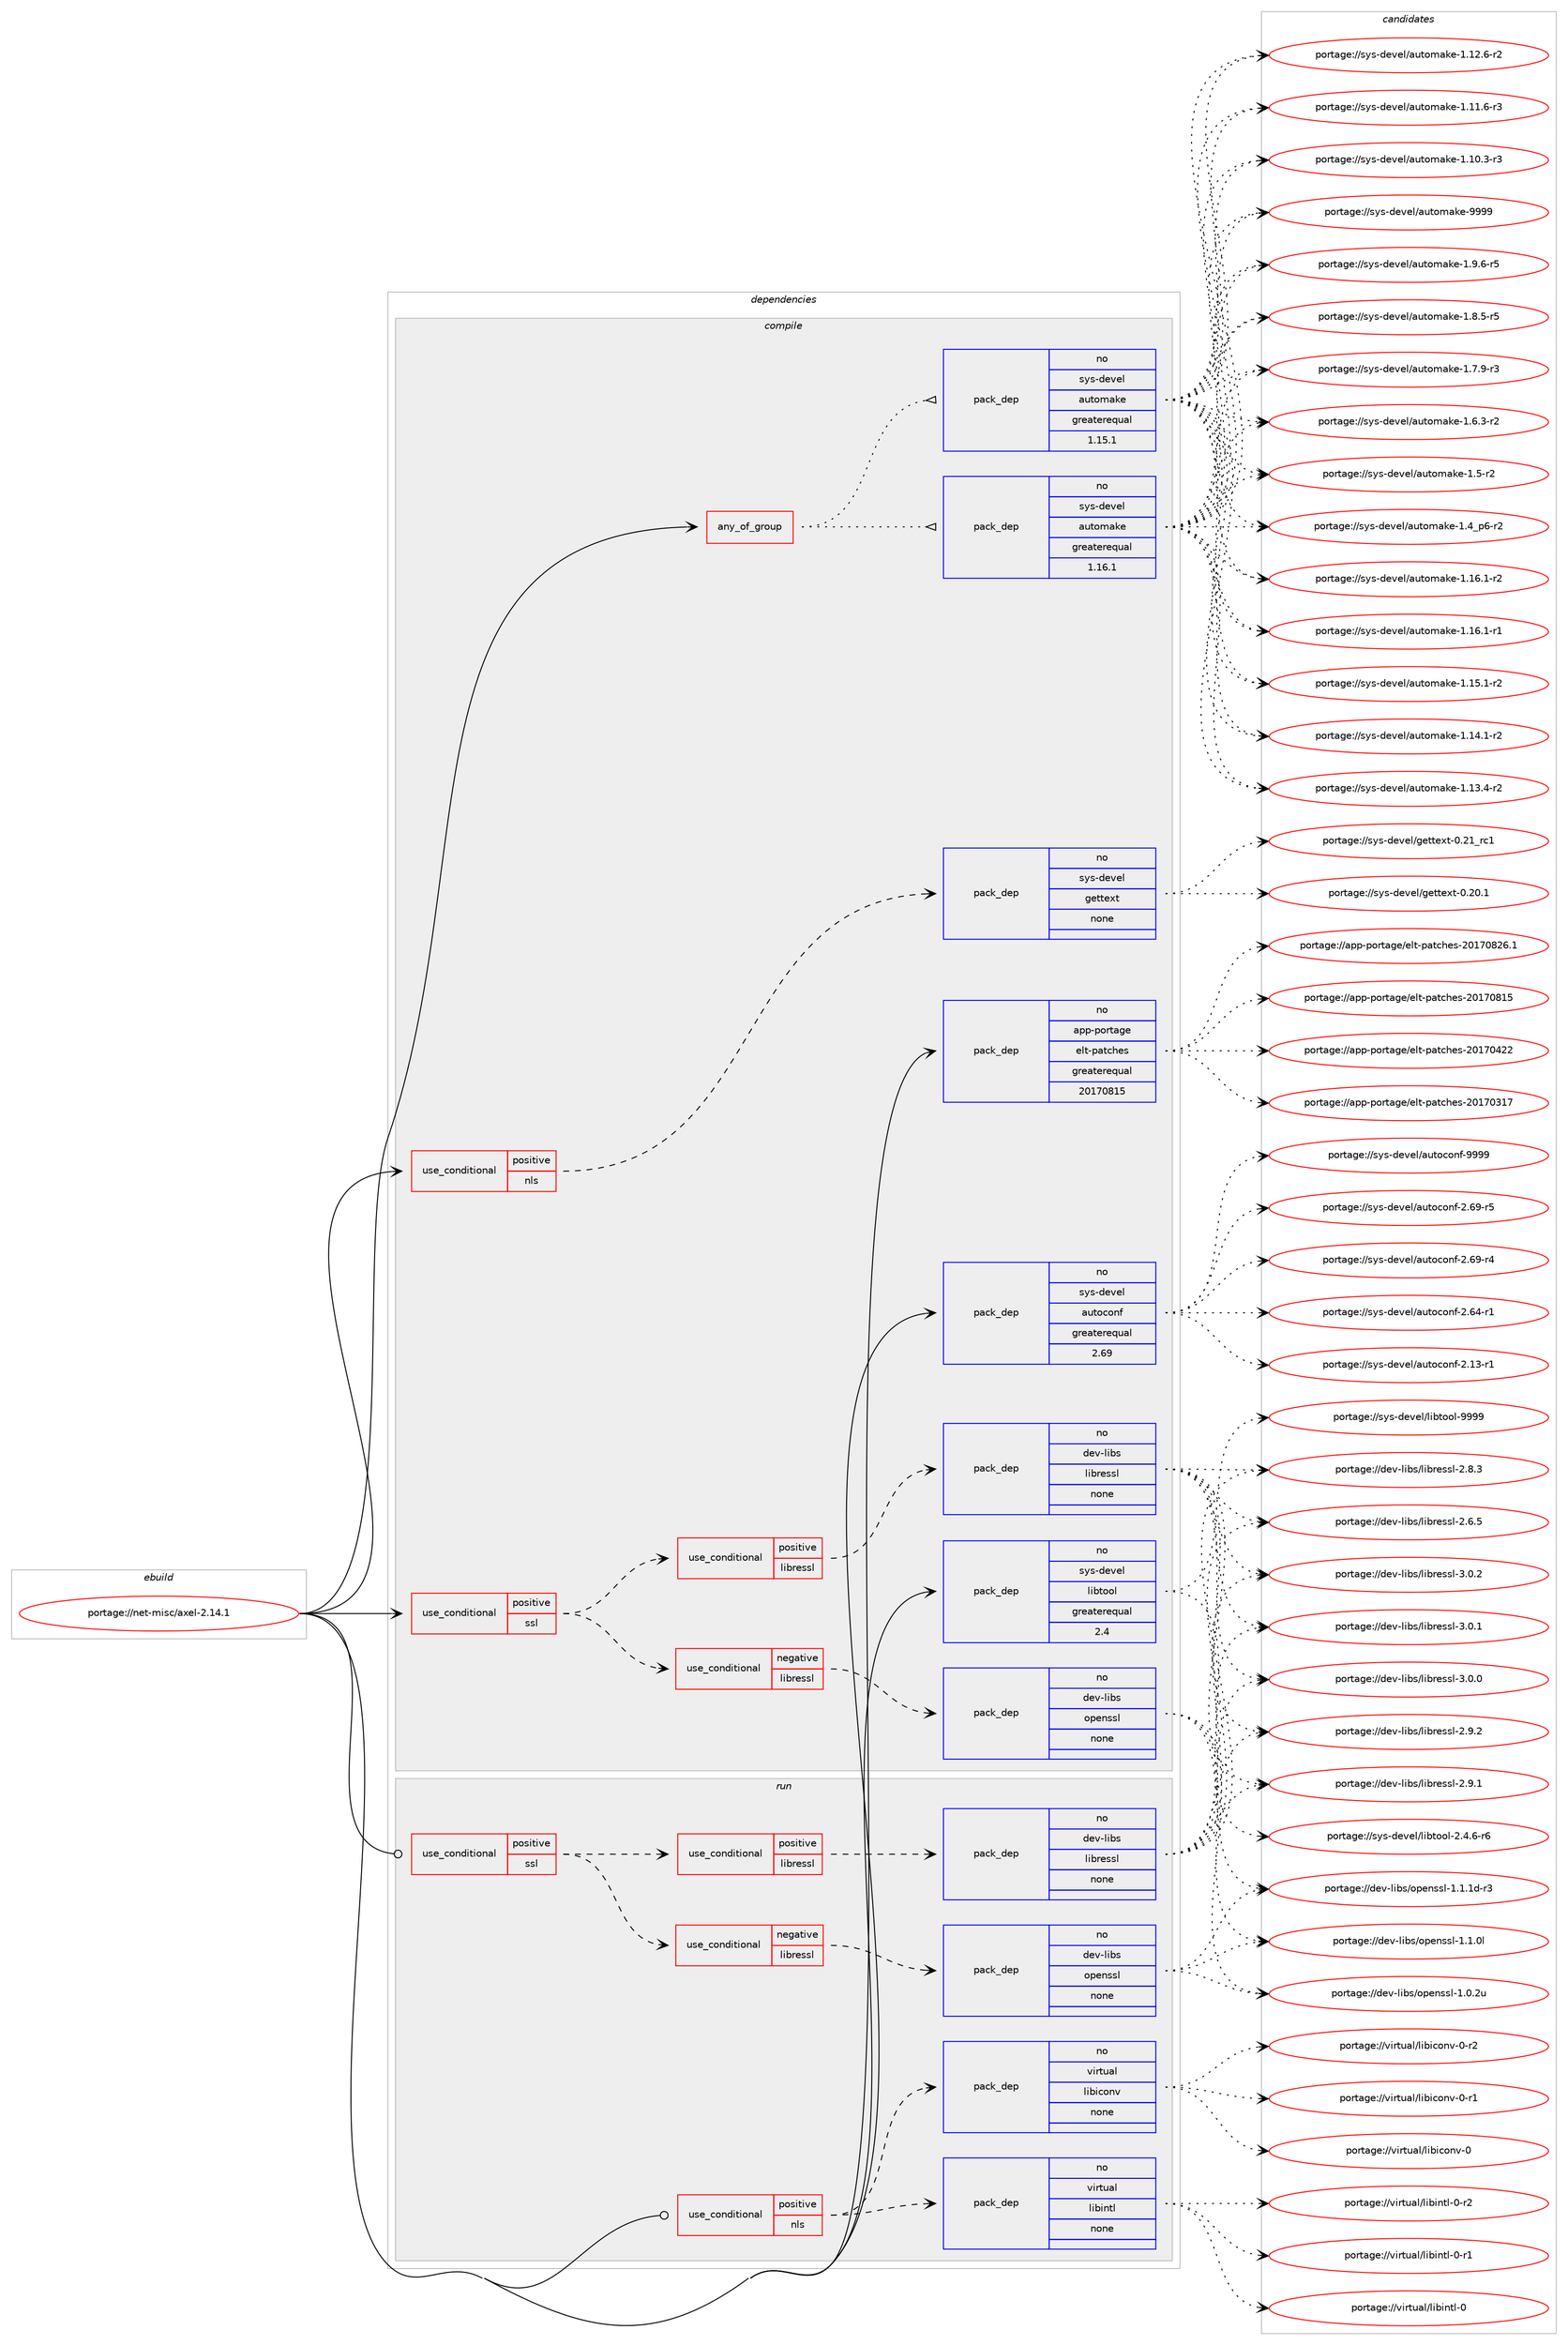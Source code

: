 digraph prolog {

# *************
# Graph options
# *************

newrank=true;
concentrate=true;
compound=true;
graph [rankdir=LR,fontname=Helvetica,fontsize=10,ranksep=1.5];#, ranksep=2.5, nodesep=0.2];
edge  [arrowhead=vee];
node  [fontname=Helvetica,fontsize=10];

# **********
# The ebuild
# **********

subgraph cluster_leftcol {
color=gray;
rank=same;
label=<<i>ebuild</i>>;
id [label="portage://net-misc/axel-2.14.1", color=red, width=4, href="../net-misc/axel-2.14.1.svg"];
}

# ****************
# The dependencies
# ****************

subgraph cluster_midcol {
color=gray;
label=<<i>dependencies</i>>;
subgraph cluster_compile {
fillcolor="#eeeeee";
style=filled;
label=<<i>compile</i>>;
subgraph any1113 {
dependency55656 [label=<<TABLE BORDER="0" CELLBORDER="1" CELLSPACING="0" CELLPADDING="4"><TR><TD CELLPADDING="10">any_of_group</TD></TR></TABLE>>, shape=none, color=red];subgraph pack43799 {
dependency55657 [label=<<TABLE BORDER="0" CELLBORDER="1" CELLSPACING="0" CELLPADDING="4" WIDTH="220"><TR><TD ROWSPAN="6" CELLPADDING="30">pack_dep</TD></TR><TR><TD WIDTH="110">no</TD></TR><TR><TD>sys-devel</TD></TR><TR><TD>automake</TD></TR><TR><TD>greaterequal</TD></TR><TR><TD>1.16.1</TD></TR></TABLE>>, shape=none, color=blue];
}
dependency55656:e -> dependency55657:w [weight=20,style="dotted",arrowhead="oinv"];
subgraph pack43800 {
dependency55658 [label=<<TABLE BORDER="0" CELLBORDER="1" CELLSPACING="0" CELLPADDING="4" WIDTH="220"><TR><TD ROWSPAN="6" CELLPADDING="30">pack_dep</TD></TR><TR><TD WIDTH="110">no</TD></TR><TR><TD>sys-devel</TD></TR><TR><TD>automake</TD></TR><TR><TD>greaterequal</TD></TR><TR><TD>1.15.1</TD></TR></TABLE>>, shape=none, color=blue];
}
dependency55656:e -> dependency55658:w [weight=20,style="dotted",arrowhead="oinv"];
}
id:e -> dependency55656:w [weight=20,style="solid",arrowhead="vee"];
subgraph cond10725 {
dependency55659 [label=<<TABLE BORDER="0" CELLBORDER="1" CELLSPACING="0" CELLPADDING="4"><TR><TD ROWSPAN="3" CELLPADDING="10">use_conditional</TD></TR><TR><TD>positive</TD></TR><TR><TD>nls</TD></TR></TABLE>>, shape=none, color=red];
subgraph pack43801 {
dependency55660 [label=<<TABLE BORDER="0" CELLBORDER="1" CELLSPACING="0" CELLPADDING="4" WIDTH="220"><TR><TD ROWSPAN="6" CELLPADDING="30">pack_dep</TD></TR><TR><TD WIDTH="110">no</TD></TR><TR><TD>sys-devel</TD></TR><TR><TD>gettext</TD></TR><TR><TD>none</TD></TR><TR><TD></TD></TR></TABLE>>, shape=none, color=blue];
}
dependency55659:e -> dependency55660:w [weight=20,style="dashed",arrowhead="vee"];
}
id:e -> dependency55659:w [weight=20,style="solid",arrowhead="vee"];
subgraph cond10726 {
dependency55661 [label=<<TABLE BORDER="0" CELLBORDER="1" CELLSPACING="0" CELLPADDING="4"><TR><TD ROWSPAN="3" CELLPADDING="10">use_conditional</TD></TR><TR><TD>positive</TD></TR><TR><TD>ssl</TD></TR></TABLE>>, shape=none, color=red];
subgraph cond10727 {
dependency55662 [label=<<TABLE BORDER="0" CELLBORDER="1" CELLSPACING="0" CELLPADDING="4"><TR><TD ROWSPAN="3" CELLPADDING="10">use_conditional</TD></TR><TR><TD>negative</TD></TR><TR><TD>libressl</TD></TR></TABLE>>, shape=none, color=red];
subgraph pack43802 {
dependency55663 [label=<<TABLE BORDER="0" CELLBORDER="1" CELLSPACING="0" CELLPADDING="4" WIDTH="220"><TR><TD ROWSPAN="6" CELLPADDING="30">pack_dep</TD></TR><TR><TD WIDTH="110">no</TD></TR><TR><TD>dev-libs</TD></TR><TR><TD>openssl</TD></TR><TR><TD>none</TD></TR><TR><TD></TD></TR></TABLE>>, shape=none, color=blue];
}
dependency55662:e -> dependency55663:w [weight=20,style="dashed",arrowhead="vee"];
}
dependency55661:e -> dependency55662:w [weight=20,style="dashed",arrowhead="vee"];
subgraph cond10728 {
dependency55664 [label=<<TABLE BORDER="0" CELLBORDER="1" CELLSPACING="0" CELLPADDING="4"><TR><TD ROWSPAN="3" CELLPADDING="10">use_conditional</TD></TR><TR><TD>positive</TD></TR><TR><TD>libressl</TD></TR></TABLE>>, shape=none, color=red];
subgraph pack43803 {
dependency55665 [label=<<TABLE BORDER="0" CELLBORDER="1" CELLSPACING="0" CELLPADDING="4" WIDTH="220"><TR><TD ROWSPAN="6" CELLPADDING="30">pack_dep</TD></TR><TR><TD WIDTH="110">no</TD></TR><TR><TD>dev-libs</TD></TR><TR><TD>libressl</TD></TR><TR><TD>none</TD></TR><TR><TD></TD></TR></TABLE>>, shape=none, color=blue];
}
dependency55664:e -> dependency55665:w [weight=20,style="dashed",arrowhead="vee"];
}
dependency55661:e -> dependency55664:w [weight=20,style="dashed",arrowhead="vee"];
}
id:e -> dependency55661:w [weight=20,style="solid",arrowhead="vee"];
subgraph pack43804 {
dependency55666 [label=<<TABLE BORDER="0" CELLBORDER="1" CELLSPACING="0" CELLPADDING="4" WIDTH="220"><TR><TD ROWSPAN="6" CELLPADDING="30">pack_dep</TD></TR><TR><TD WIDTH="110">no</TD></TR><TR><TD>app-portage</TD></TR><TR><TD>elt-patches</TD></TR><TR><TD>greaterequal</TD></TR><TR><TD>20170815</TD></TR></TABLE>>, shape=none, color=blue];
}
id:e -> dependency55666:w [weight=20,style="solid",arrowhead="vee"];
subgraph pack43805 {
dependency55667 [label=<<TABLE BORDER="0" CELLBORDER="1" CELLSPACING="0" CELLPADDING="4" WIDTH="220"><TR><TD ROWSPAN="6" CELLPADDING="30">pack_dep</TD></TR><TR><TD WIDTH="110">no</TD></TR><TR><TD>sys-devel</TD></TR><TR><TD>autoconf</TD></TR><TR><TD>greaterequal</TD></TR><TR><TD>2.69</TD></TR></TABLE>>, shape=none, color=blue];
}
id:e -> dependency55667:w [weight=20,style="solid",arrowhead="vee"];
subgraph pack43806 {
dependency55668 [label=<<TABLE BORDER="0" CELLBORDER="1" CELLSPACING="0" CELLPADDING="4" WIDTH="220"><TR><TD ROWSPAN="6" CELLPADDING="30">pack_dep</TD></TR><TR><TD WIDTH="110">no</TD></TR><TR><TD>sys-devel</TD></TR><TR><TD>libtool</TD></TR><TR><TD>greaterequal</TD></TR><TR><TD>2.4</TD></TR></TABLE>>, shape=none, color=blue];
}
id:e -> dependency55668:w [weight=20,style="solid",arrowhead="vee"];
}
subgraph cluster_compileandrun {
fillcolor="#eeeeee";
style=filled;
label=<<i>compile and run</i>>;
}
subgraph cluster_run {
fillcolor="#eeeeee";
style=filled;
label=<<i>run</i>>;
subgraph cond10729 {
dependency55669 [label=<<TABLE BORDER="0" CELLBORDER="1" CELLSPACING="0" CELLPADDING="4"><TR><TD ROWSPAN="3" CELLPADDING="10">use_conditional</TD></TR><TR><TD>positive</TD></TR><TR><TD>nls</TD></TR></TABLE>>, shape=none, color=red];
subgraph pack43807 {
dependency55670 [label=<<TABLE BORDER="0" CELLBORDER="1" CELLSPACING="0" CELLPADDING="4" WIDTH="220"><TR><TD ROWSPAN="6" CELLPADDING="30">pack_dep</TD></TR><TR><TD WIDTH="110">no</TD></TR><TR><TD>virtual</TD></TR><TR><TD>libintl</TD></TR><TR><TD>none</TD></TR><TR><TD></TD></TR></TABLE>>, shape=none, color=blue];
}
dependency55669:e -> dependency55670:w [weight=20,style="dashed",arrowhead="vee"];
subgraph pack43808 {
dependency55671 [label=<<TABLE BORDER="0" CELLBORDER="1" CELLSPACING="0" CELLPADDING="4" WIDTH="220"><TR><TD ROWSPAN="6" CELLPADDING="30">pack_dep</TD></TR><TR><TD WIDTH="110">no</TD></TR><TR><TD>virtual</TD></TR><TR><TD>libiconv</TD></TR><TR><TD>none</TD></TR><TR><TD></TD></TR></TABLE>>, shape=none, color=blue];
}
dependency55669:e -> dependency55671:w [weight=20,style="dashed",arrowhead="vee"];
}
id:e -> dependency55669:w [weight=20,style="solid",arrowhead="odot"];
subgraph cond10730 {
dependency55672 [label=<<TABLE BORDER="0" CELLBORDER="1" CELLSPACING="0" CELLPADDING="4"><TR><TD ROWSPAN="3" CELLPADDING="10">use_conditional</TD></TR><TR><TD>positive</TD></TR><TR><TD>ssl</TD></TR></TABLE>>, shape=none, color=red];
subgraph cond10731 {
dependency55673 [label=<<TABLE BORDER="0" CELLBORDER="1" CELLSPACING="0" CELLPADDING="4"><TR><TD ROWSPAN="3" CELLPADDING="10">use_conditional</TD></TR><TR><TD>negative</TD></TR><TR><TD>libressl</TD></TR></TABLE>>, shape=none, color=red];
subgraph pack43809 {
dependency55674 [label=<<TABLE BORDER="0" CELLBORDER="1" CELLSPACING="0" CELLPADDING="4" WIDTH="220"><TR><TD ROWSPAN="6" CELLPADDING="30">pack_dep</TD></TR><TR><TD WIDTH="110">no</TD></TR><TR><TD>dev-libs</TD></TR><TR><TD>openssl</TD></TR><TR><TD>none</TD></TR><TR><TD></TD></TR></TABLE>>, shape=none, color=blue];
}
dependency55673:e -> dependency55674:w [weight=20,style="dashed",arrowhead="vee"];
}
dependency55672:e -> dependency55673:w [weight=20,style="dashed",arrowhead="vee"];
subgraph cond10732 {
dependency55675 [label=<<TABLE BORDER="0" CELLBORDER="1" CELLSPACING="0" CELLPADDING="4"><TR><TD ROWSPAN="3" CELLPADDING="10">use_conditional</TD></TR><TR><TD>positive</TD></TR><TR><TD>libressl</TD></TR></TABLE>>, shape=none, color=red];
subgraph pack43810 {
dependency55676 [label=<<TABLE BORDER="0" CELLBORDER="1" CELLSPACING="0" CELLPADDING="4" WIDTH="220"><TR><TD ROWSPAN="6" CELLPADDING="30">pack_dep</TD></TR><TR><TD WIDTH="110">no</TD></TR><TR><TD>dev-libs</TD></TR><TR><TD>libressl</TD></TR><TR><TD>none</TD></TR><TR><TD></TD></TR></TABLE>>, shape=none, color=blue];
}
dependency55675:e -> dependency55676:w [weight=20,style="dashed",arrowhead="vee"];
}
dependency55672:e -> dependency55675:w [weight=20,style="dashed",arrowhead="vee"];
}
id:e -> dependency55672:w [weight=20,style="solid",arrowhead="odot"];
}
}

# **************
# The candidates
# **************

subgraph cluster_choices {
rank=same;
color=gray;
label=<<i>candidates</i>>;

subgraph choice43799 {
color=black;
nodesep=1;
choice115121115451001011181011084797117116111109971071014557575757 [label="portage://sys-devel/automake-9999", color=red, width=4,href="../sys-devel/automake-9999.svg"];
choice115121115451001011181011084797117116111109971071014549465746544511453 [label="portage://sys-devel/automake-1.9.6-r5", color=red, width=4,href="../sys-devel/automake-1.9.6-r5.svg"];
choice115121115451001011181011084797117116111109971071014549465646534511453 [label="portage://sys-devel/automake-1.8.5-r5", color=red, width=4,href="../sys-devel/automake-1.8.5-r5.svg"];
choice115121115451001011181011084797117116111109971071014549465546574511451 [label="portage://sys-devel/automake-1.7.9-r3", color=red, width=4,href="../sys-devel/automake-1.7.9-r3.svg"];
choice115121115451001011181011084797117116111109971071014549465446514511450 [label="portage://sys-devel/automake-1.6.3-r2", color=red, width=4,href="../sys-devel/automake-1.6.3-r2.svg"];
choice11512111545100101118101108479711711611110997107101454946534511450 [label="portage://sys-devel/automake-1.5-r2", color=red, width=4,href="../sys-devel/automake-1.5-r2.svg"];
choice115121115451001011181011084797117116111109971071014549465295112544511450 [label="portage://sys-devel/automake-1.4_p6-r2", color=red, width=4,href="../sys-devel/automake-1.4_p6-r2.svg"];
choice11512111545100101118101108479711711611110997107101454946495446494511450 [label="portage://sys-devel/automake-1.16.1-r2", color=red, width=4,href="../sys-devel/automake-1.16.1-r2.svg"];
choice11512111545100101118101108479711711611110997107101454946495446494511449 [label="portage://sys-devel/automake-1.16.1-r1", color=red, width=4,href="../sys-devel/automake-1.16.1-r1.svg"];
choice11512111545100101118101108479711711611110997107101454946495346494511450 [label="portage://sys-devel/automake-1.15.1-r2", color=red, width=4,href="../sys-devel/automake-1.15.1-r2.svg"];
choice11512111545100101118101108479711711611110997107101454946495246494511450 [label="portage://sys-devel/automake-1.14.1-r2", color=red, width=4,href="../sys-devel/automake-1.14.1-r2.svg"];
choice11512111545100101118101108479711711611110997107101454946495146524511450 [label="portage://sys-devel/automake-1.13.4-r2", color=red, width=4,href="../sys-devel/automake-1.13.4-r2.svg"];
choice11512111545100101118101108479711711611110997107101454946495046544511450 [label="portage://sys-devel/automake-1.12.6-r2", color=red, width=4,href="../sys-devel/automake-1.12.6-r2.svg"];
choice11512111545100101118101108479711711611110997107101454946494946544511451 [label="portage://sys-devel/automake-1.11.6-r3", color=red, width=4,href="../sys-devel/automake-1.11.6-r3.svg"];
choice11512111545100101118101108479711711611110997107101454946494846514511451 [label="portage://sys-devel/automake-1.10.3-r3", color=red, width=4,href="../sys-devel/automake-1.10.3-r3.svg"];
dependency55657:e -> choice115121115451001011181011084797117116111109971071014557575757:w [style=dotted,weight="100"];
dependency55657:e -> choice115121115451001011181011084797117116111109971071014549465746544511453:w [style=dotted,weight="100"];
dependency55657:e -> choice115121115451001011181011084797117116111109971071014549465646534511453:w [style=dotted,weight="100"];
dependency55657:e -> choice115121115451001011181011084797117116111109971071014549465546574511451:w [style=dotted,weight="100"];
dependency55657:e -> choice115121115451001011181011084797117116111109971071014549465446514511450:w [style=dotted,weight="100"];
dependency55657:e -> choice11512111545100101118101108479711711611110997107101454946534511450:w [style=dotted,weight="100"];
dependency55657:e -> choice115121115451001011181011084797117116111109971071014549465295112544511450:w [style=dotted,weight="100"];
dependency55657:e -> choice11512111545100101118101108479711711611110997107101454946495446494511450:w [style=dotted,weight="100"];
dependency55657:e -> choice11512111545100101118101108479711711611110997107101454946495446494511449:w [style=dotted,weight="100"];
dependency55657:e -> choice11512111545100101118101108479711711611110997107101454946495346494511450:w [style=dotted,weight="100"];
dependency55657:e -> choice11512111545100101118101108479711711611110997107101454946495246494511450:w [style=dotted,weight="100"];
dependency55657:e -> choice11512111545100101118101108479711711611110997107101454946495146524511450:w [style=dotted,weight="100"];
dependency55657:e -> choice11512111545100101118101108479711711611110997107101454946495046544511450:w [style=dotted,weight="100"];
dependency55657:e -> choice11512111545100101118101108479711711611110997107101454946494946544511451:w [style=dotted,weight="100"];
dependency55657:e -> choice11512111545100101118101108479711711611110997107101454946494846514511451:w [style=dotted,weight="100"];
}
subgraph choice43800 {
color=black;
nodesep=1;
choice115121115451001011181011084797117116111109971071014557575757 [label="portage://sys-devel/automake-9999", color=red, width=4,href="../sys-devel/automake-9999.svg"];
choice115121115451001011181011084797117116111109971071014549465746544511453 [label="portage://sys-devel/automake-1.9.6-r5", color=red, width=4,href="../sys-devel/automake-1.9.6-r5.svg"];
choice115121115451001011181011084797117116111109971071014549465646534511453 [label="portage://sys-devel/automake-1.8.5-r5", color=red, width=4,href="../sys-devel/automake-1.8.5-r5.svg"];
choice115121115451001011181011084797117116111109971071014549465546574511451 [label="portage://sys-devel/automake-1.7.9-r3", color=red, width=4,href="../sys-devel/automake-1.7.9-r3.svg"];
choice115121115451001011181011084797117116111109971071014549465446514511450 [label="portage://sys-devel/automake-1.6.3-r2", color=red, width=4,href="../sys-devel/automake-1.6.3-r2.svg"];
choice11512111545100101118101108479711711611110997107101454946534511450 [label="portage://sys-devel/automake-1.5-r2", color=red, width=4,href="../sys-devel/automake-1.5-r2.svg"];
choice115121115451001011181011084797117116111109971071014549465295112544511450 [label="portage://sys-devel/automake-1.4_p6-r2", color=red, width=4,href="../sys-devel/automake-1.4_p6-r2.svg"];
choice11512111545100101118101108479711711611110997107101454946495446494511450 [label="portage://sys-devel/automake-1.16.1-r2", color=red, width=4,href="../sys-devel/automake-1.16.1-r2.svg"];
choice11512111545100101118101108479711711611110997107101454946495446494511449 [label="portage://sys-devel/automake-1.16.1-r1", color=red, width=4,href="../sys-devel/automake-1.16.1-r1.svg"];
choice11512111545100101118101108479711711611110997107101454946495346494511450 [label="portage://sys-devel/automake-1.15.1-r2", color=red, width=4,href="../sys-devel/automake-1.15.1-r2.svg"];
choice11512111545100101118101108479711711611110997107101454946495246494511450 [label="portage://sys-devel/automake-1.14.1-r2", color=red, width=4,href="../sys-devel/automake-1.14.1-r2.svg"];
choice11512111545100101118101108479711711611110997107101454946495146524511450 [label="portage://sys-devel/automake-1.13.4-r2", color=red, width=4,href="../sys-devel/automake-1.13.4-r2.svg"];
choice11512111545100101118101108479711711611110997107101454946495046544511450 [label="portage://sys-devel/automake-1.12.6-r2", color=red, width=4,href="../sys-devel/automake-1.12.6-r2.svg"];
choice11512111545100101118101108479711711611110997107101454946494946544511451 [label="portage://sys-devel/automake-1.11.6-r3", color=red, width=4,href="../sys-devel/automake-1.11.6-r3.svg"];
choice11512111545100101118101108479711711611110997107101454946494846514511451 [label="portage://sys-devel/automake-1.10.3-r3", color=red, width=4,href="../sys-devel/automake-1.10.3-r3.svg"];
dependency55658:e -> choice115121115451001011181011084797117116111109971071014557575757:w [style=dotted,weight="100"];
dependency55658:e -> choice115121115451001011181011084797117116111109971071014549465746544511453:w [style=dotted,weight="100"];
dependency55658:e -> choice115121115451001011181011084797117116111109971071014549465646534511453:w [style=dotted,weight="100"];
dependency55658:e -> choice115121115451001011181011084797117116111109971071014549465546574511451:w [style=dotted,weight="100"];
dependency55658:e -> choice115121115451001011181011084797117116111109971071014549465446514511450:w [style=dotted,weight="100"];
dependency55658:e -> choice11512111545100101118101108479711711611110997107101454946534511450:w [style=dotted,weight="100"];
dependency55658:e -> choice115121115451001011181011084797117116111109971071014549465295112544511450:w [style=dotted,weight="100"];
dependency55658:e -> choice11512111545100101118101108479711711611110997107101454946495446494511450:w [style=dotted,weight="100"];
dependency55658:e -> choice11512111545100101118101108479711711611110997107101454946495446494511449:w [style=dotted,weight="100"];
dependency55658:e -> choice11512111545100101118101108479711711611110997107101454946495346494511450:w [style=dotted,weight="100"];
dependency55658:e -> choice11512111545100101118101108479711711611110997107101454946495246494511450:w [style=dotted,weight="100"];
dependency55658:e -> choice11512111545100101118101108479711711611110997107101454946495146524511450:w [style=dotted,weight="100"];
dependency55658:e -> choice11512111545100101118101108479711711611110997107101454946495046544511450:w [style=dotted,weight="100"];
dependency55658:e -> choice11512111545100101118101108479711711611110997107101454946494946544511451:w [style=dotted,weight="100"];
dependency55658:e -> choice11512111545100101118101108479711711611110997107101454946494846514511451:w [style=dotted,weight="100"];
}
subgraph choice43801 {
color=black;
nodesep=1;
choice11512111545100101118101108471031011161161011201164548465049951149949 [label="portage://sys-devel/gettext-0.21_rc1", color=red, width=4,href="../sys-devel/gettext-0.21_rc1.svg"];
choice115121115451001011181011084710310111611610112011645484650484649 [label="portage://sys-devel/gettext-0.20.1", color=red, width=4,href="../sys-devel/gettext-0.20.1.svg"];
dependency55660:e -> choice11512111545100101118101108471031011161161011201164548465049951149949:w [style=dotted,weight="100"];
dependency55660:e -> choice115121115451001011181011084710310111611610112011645484650484649:w [style=dotted,weight="100"];
}
subgraph choice43802 {
color=black;
nodesep=1;
choice1001011184510810598115471111121011101151151084549464946491004511451 [label="portage://dev-libs/openssl-1.1.1d-r3", color=red, width=4,href="../dev-libs/openssl-1.1.1d-r3.svg"];
choice100101118451081059811547111112101110115115108454946494648108 [label="portage://dev-libs/openssl-1.1.0l", color=red, width=4,href="../dev-libs/openssl-1.1.0l.svg"];
choice100101118451081059811547111112101110115115108454946484650117 [label="portage://dev-libs/openssl-1.0.2u", color=red, width=4,href="../dev-libs/openssl-1.0.2u.svg"];
dependency55663:e -> choice1001011184510810598115471111121011101151151084549464946491004511451:w [style=dotted,weight="100"];
dependency55663:e -> choice100101118451081059811547111112101110115115108454946494648108:w [style=dotted,weight="100"];
dependency55663:e -> choice100101118451081059811547111112101110115115108454946484650117:w [style=dotted,weight="100"];
}
subgraph choice43803 {
color=black;
nodesep=1;
choice10010111845108105981154710810598114101115115108455146484650 [label="portage://dev-libs/libressl-3.0.2", color=red, width=4,href="../dev-libs/libressl-3.0.2.svg"];
choice10010111845108105981154710810598114101115115108455146484649 [label="portage://dev-libs/libressl-3.0.1", color=red, width=4,href="../dev-libs/libressl-3.0.1.svg"];
choice10010111845108105981154710810598114101115115108455146484648 [label="portage://dev-libs/libressl-3.0.0", color=red, width=4,href="../dev-libs/libressl-3.0.0.svg"];
choice10010111845108105981154710810598114101115115108455046574650 [label="portage://dev-libs/libressl-2.9.2", color=red, width=4,href="../dev-libs/libressl-2.9.2.svg"];
choice10010111845108105981154710810598114101115115108455046574649 [label="portage://dev-libs/libressl-2.9.1", color=red, width=4,href="../dev-libs/libressl-2.9.1.svg"];
choice10010111845108105981154710810598114101115115108455046564651 [label="portage://dev-libs/libressl-2.8.3", color=red, width=4,href="../dev-libs/libressl-2.8.3.svg"];
choice10010111845108105981154710810598114101115115108455046544653 [label="portage://dev-libs/libressl-2.6.5", color=red, width=4,href="../dev-libs/libressl-2.6.5.svg"];
dependency55665:e -> choice10010111845108105981154710810598114101115115108455146484650:w [style=dotted,weight="100"];
dependency55665:e -> choice10010111845108105981154710810598114101115115108455146484649:w [style=dotted,weight="100"];
dependency55665:e -> choice10010111845108105981154710810598114101115115108455146484648:w [style=dotted,weight="100"];
dependency55665:e -> choice10010111845108105981154710810598114101115115108455046574650:w [style=dotted,weight="100"];
dependency55665:e -> choice10010111845108105981154710810598114101115115108455046574649:w [style=dotted,weight="100"];
dependency55665:e -> choice10010111845108105981154710810598114101115115108455046564651:w [style=dotted,weight="100"];
dependency55665:e -> choice10010111845108105981154710810598114101115115108455046544653:w [style=dotted,weight="100"];
}
subgraph choice43804 {
color=black;
nodesep=1;
choice971121124511211111411697103101471011081164511297116991041011154550484955485650544649 [label="portage://app-portage/elt-patches-20170826.1", color=red, width=4,href="../app-portage/elt-patches-20170826.1.svg"];
choice97112112451121111141169710310147101108116451129711699104101115455048495548564953 [label="portage://app-portage/elt-patches-20170815", color=red, width=4,href="../app-portage/elt-patches-20170815.svg"];
choice97112112451121111141169710310147101108116451129711699104101115455048495548525050 [label="portage://app-portage/elt-patches-20170422", color=red, width=4,href="../app-portage/elt-patches-20170422.svg"];
choice97112112451121111141169710310147101108116451129711699104101115455048495548514955 [label="portage://app-portage/elt-patches-20170317", color=red, width=4,href="../app-portage/elt-patches-20170317.svg"];
dependency55666:e -> choice971121124511211111411697103101471011081164511297116991041011154550484955485650544649:w [style=dotted,weight="100"];
dependency55666:e -> choice97112112451121111141169710310147101108116451129711699104101115455048495548564953:w [style=dotted,weight="100"];
dependency55666:e -> choice97112112451121111141169710310147101108116451129711699104101115455048495548525050:w [style=dotted,weight="100"];
dependency55666:e -> choice97112112451121111141169710310147101108116451129711699104101115455048495548514955:w [style=dotted,weight="100"];
}
subgraph choice43805 {
color=black;
nodesep=1;
choice115121115451001011181011084797117116111991111101024557575757 [label="portage://sys-devel/autoconf-9999", color=red, width=4,href="../sys-devel/autoconf-9999.svg"];
choice1151211154510010111810110847971171161119911111010245504654574511453 [label="portage://sys-devel/autoconf-2.69-r5", color=red, width=4,href="../sys-devel/autoconf-2.69-r5.svg"];
choice1151211154510010111810110847971171161119911111010245504654574511452 [label="portage://sys-devel/autoconf-2.69-r4", color=red, width=4,href="../sys-devel/autoconf-2.69-r4.svg"];
choice1151211154510010111810110847971171161119911111010245504654524511449 [label="portage://sys-devel/autoconf-2.64-r1", color=red, width=4,href="../sys-devel/autoconf-2.64-r1.svg"];
choice1151211154510010111810110847971171161119911111010245504649514511449 [label="portage://sys-devel/autoconf-2.13-r1", color=red, width=4,href="../sys-devel/autoconf-2.13-r1.svg"];
dependency55667:e -> choice115121115451001011181011084797117116111991111101024557575757:w [style=dotted,weight="100"];
dependency55667:e -> choice1151211154510010111810110847971171161119911111010245504654574511453:w [style=dotted,weight="100"];
dependency55667:e -> choice1151211154510010111810110847971171161119911111010245504654574511452:w [style=dotted,weight="100"];
dependency55667:e -> choice1151211154510010111810110847971171161119911111010245504654524511449:w [style=dotted,weight="100"];
dependency55667:e -> choice1151211154510010111810110847971171161119911111010245504649514511449:w [style=dotted,weight="100"];
}
subgraph choice43806 {
color=black;
nodesep=1;
choice1151211154510010111810110847108105981161111111084557575757 [label="portage://sys-devel/libtool-9999", color=red, width=4,href="../sys-devel/libtool-9999.svg"];
choice1151211154510010111810110847108105981161111111084550465246544511454 [label="portage://sys-devel/libtool-2.4.6-r6", color=red, width=4,href="../sys-devel/libtool-2.4.6-r6.svg"];
dependency55668:e -> choice1151211154510010111810110847108105981161111111084557575757:w [style=dotted,weight="100"];
dependency55668:e -> choice1151211154510010111810110847108105981161111111084550465246544511454:w [style=dotted,weight="100"];
}
subgraph choice43807 {
color=black;
nodesep=1;
choice11810511411611797108471081059810511011610845484511450 [label="portage://virtual/libintl-0-r2", color=red, width=4,href="../virtual/libintl-0-r2.svg"];
choice11810511411611797108471081059810511011610845484511449 [label="portage://virtual/libintl-0-r1", color=red, width=4,href="../virtual/libintl-0-r1.svg"];
choice1181051141161179710847108105981051101161084548 [label="portage://virtual/libintl-0", color=red, width=4,href="../virtual/libintl-0.svg"];
dependency55670:e -> choice11810511411611797108471081059810511011610845484511450:w [style=dotted,weight="100"];
dependency55670:e -> choice11810511411611797108471081059810511011610845484511449:w [style=dotted,weight="100"];
dependency55670:e -> choice1181051141161179710847108105981051101161084548:w [style=dotted,weight="100"];
}
subgraph choice43808 {
color=black;
nodesep=1;
choice1181051141161179710847108105981059911111011845484511450 [label="portage://virtual/libiconv-0-r2", color=red, width=4,href="../virtual/libiconv-0-r2.svg"];
choice1181051141161179710847108105981059911111011845484511449 [label="portage://virtual/libiconv-0-r1", color=red, width=4,href="../virtual/libiconv-0-r1.svg"];
choice118105114116117971084710810598105991111101184548 [label="portage://virtual/libiconv-0", color=red, width=4,href="../virtual/libiconv-0.svg"];
dependency55671:e -> choice1181051141161179710847108105981059911111011845484511450:w [style=dotted,weight="100"];
dependency55671:e -> choice1181051141161179710847108105981059911111011845484511449:w [style=dotted,weight="100"];
dependency55671:e -> choice118105114116117971084710810598105991111101184548:w [style=dotted,weight="100"];
}
subgraph choice43809 {
color=black;
nodesep=1;
choice1001011184510810598115471111121011101151151084549464946491004511451 [label="portage://dev-libs/openssl-1.1.1d-r3", color=red, width=4,href="../dev-libs/openssl-1.1.1d-r3.svg"];
choice100101118451081059811547111112101110115115108454946494648108 [label="portage://dev-libs/openssl-1.1.0l", color=red, width=4,href="../dev-libs/openssl-1.1.0l.svg"];
choice100101118451081059811547111112101110115115108454946484650117 [label="portage://dev-libs/openssl-1.0.2u", color=red, width=4,href="../dev-libs/openssl-1.0.2u.svg"];
dependency55674:e -> choice1001011184510810598115471111121011101151151084549464946491004511451:w [style=dotted,weight="100"];
dependency55674:e -> choice100101118451081059811547111112101110115115108454946494648108:w [style=dotted,weight="100"];
dependency55674:e -> choice100101118451081059811547111112101110115115108454946484650117:w [style=dotted,weight="100"];
}
subgraph choice43810 {
color=black;
nodesep=1;
choice10010111845108105981154710810598114101115115108455146484650 [label="portage://dev-libs/libressl-3.0.2", color=red, width=4,href="../dev-libs/libressl-3.0.2.svg"];
choice10010111845108105981154710810598114101115115108455146484649 [label="portage://dev-libs/libressl-3.0.1", color=red, width=4,href="../dev-libs/libressl-3.0.1.svg"];
choice10010111845108105981154710810598114101115115108455146484648 [label="portage://dev-libs/libressl-3.0.0", color=red, width=4,href="../dev-libs/libressl-3.0.0.svg"];
choice10010111845108105981154710810598114101115115108455046574650 [label="portage://dev-libs/libressl-2.9.2", color=red, width=4,href="../dev-libs/libressl-2.9.2.svg"];
choice10010111845108105981154710810598114101115115108455046574649 [label="portage://dev-libs/libressl-2.9.1", color=red, width=4,href="../dev-libs/libressl-2.9.1.svg"];
choice10010111845108105981154710810598114101115115108455046564651 [label="portage://dev-libs/libressl-2.8.3", color=red, width=4,href="../dev-libs/libressl-2.8.3.svg"];
choice10010111845108105981154710810598114101115115108455046544653 [label="portage://dev-libs/libressl-2.6.5", color=red, width=4,href="../dev-libs/libressl-2.6.5.svg"];
dependency55676:e -> choice10010111845108105981154710810598114101115115108455146484650:w [style=dotted,weight="100"];
dependency55676:e -> choice10010111845108105981154710810598114101115115108455146484649:w [style=dotted,weight="100"];
dependency55676:e -> choice10010111845108105981154710810598114101115115108455146484648:w [style=dotted,weight="100"];
dependency55676:e -> choice10010111845108105981154710810598114101115115108455046574650:w [style=dotted,weight="100"];
dependency55676:e -> choice10010111845108105981154710810598114101115115108455046574649:w [style=dotted,weight="100"];
dependency55676:e -> choice10010111845108105981154710810598114101115115108455046564651:w [style=dotted,weight="100"];
dependency55676:e -> choice10010111845108105981154710810598114101115115108455046544653:w [style=dotted,weight="100"];
}
}

}
